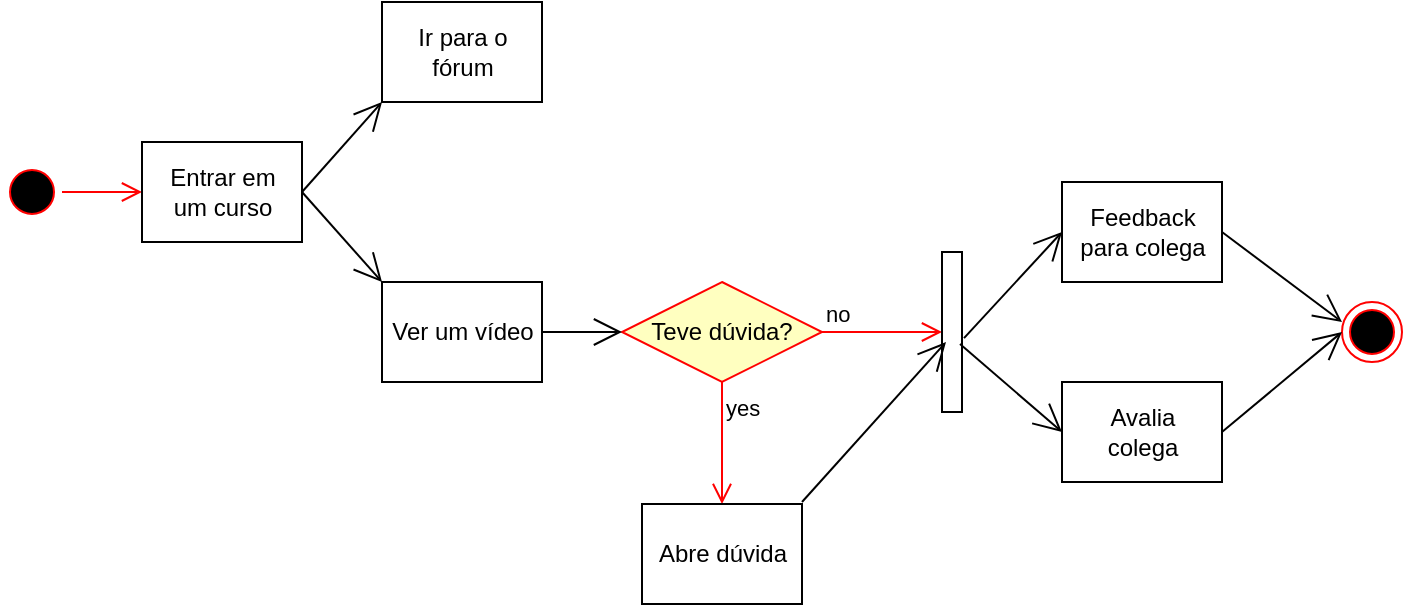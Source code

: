 <mxfile version="14.5.6" type="google"><diagram id="l2V8KIXQ741KezegIPOp" name="Page-1"><mxGraphModel dx="868" dy="482" grid="1" gridSize="10" guides="1" tooltips="1" connect="1" arrows="1" fold="1" page="1" pageScale="1" pageWidth="827" pageHeight="1169" math="0" shadow="0"><root><mxCell id="0"/><mxCell id="1" parent="0"/><mxCell id="jcMoDDYQFj-D1BZhovll-1" value="" style="ellipse;html=1;shape=startState;fillColor=#000000;strokeColor=#ff0000;" vertex="1" parent="1"><mxGeometry x="10" y="90" width="30" height="30" as="geometry"/></mxCell><mxCell id="jcMoDDYQFj-D1BZhovll-2" value="" style="edgeStyle=orthogonalEdgeStyle;html=1;verticalAlign=bottom;endArrow=open;endSize=8;strokeColor=#ff0000;entryX=0;entryY=0.5;entryDx=0;entryDy=0;" edge="1" source="jcMoDDYQFj-D1BZhovll-1" parent="1" target="jcMoDDYQFj-D1BZhovll-3"><mxGeometry relative="1" as="geometry"><mxPoint x="100" y="55" as="targetPoint"/></mxGeometry></mxCell><mxCell id="jcMoDDYQFj-D1BZhovll-3" value="Entrar em&lt;br&gt;um&amp;nbsp;curso" style="html=1;" vertex="1" parent="1"><mxGeometry x="80" y="80" width="80" height="50" as="geometry"/></mxCell><mxCell id="jcMoDDYQFj-D1BZhovll-4" value="Ir para o&lt;br&gt;fórum" style="html=1;" vertex="1" parent="1"><mxGeometry x="200" y="10" width="80" height="50" as="geometry"/></mxCell><mxCell id="jcMoDDYQFj-D1BZhovll-5" value="Ver um vídeo" style="html=1;" vertex="1" parent="1"><mxGeometry x="200" y="150" width="80" height="50" as="geometry"/></mxCell><mxCell id="jcMoDDYQFj-D1BZhovll-6" value="Teve dúvida?" style="rhombus;whiteSpace=wrap;html=1;fillColor=#ffffc0;strokeColor=#ff0000;" vertex="1" parent="1"><mxGeometry x="320" y="150" width="100" height="50" as="geometry"/></mxCell><mxCell id="jcMoDDYQFj-D1BZhovll-7" value="no" style="edgeStyle=orthogonalEdgeStyle;html=1;align=left;verticalAlign=bottom;endArrow=open;endSize=8;strokeColor=#ff0000;" edge="1" source="jcMoDDYQFj-D1BZhovll-6" parent="1" target="jcMoDDYQFj-D1BZhovll-13"><mxGeometry x="-1" relative="1" as="geometry"><mxPoint x="515" y="174" as="targetPoint"/></mxGeometry></mxCell><mxCell id="jcMoDDYQFj-D1BZhovll-8" value="yes" style="edgeStyle=orthogonalEdgeStyle;html=1;align=left;verticalAlign=top;endArrow=open;endSize=8;strokeColor=#ff0000;entryX=0.5;entryY=0;entryDx=0;entryDy=0;entryPerimeter=0;" edge="1" source="jcMoDDYQFj-D1BZhovll-6" parent="1" target="jcMoDDYQFj-D1BZhovll-12"><mxGeometry x="-1" relative="1" as="geometry"><mxPoint x="360" y="260" as="targetPoint"/></mxGeometry></mxCell><mxCell id="jcMoDDYQFj-D1BZhovll-9" value="" style="endArrow=open;endFill=1;endSize=12;html=1;exitX=1;exitY=0.5;exitDx=0;exitDy=0;entryX=0;entryY=1;entryDx=0;entryDy=0;" edge="1" parent="1" source="jcMoDDYQFj-D1BZhovll-3" target="jcMoDDYQFj-D1BZhovll-4"><mxGeometry width="160" relative="1" as="geometry"><mxPoint x="100" y="220" as="sourcePoint"/><mxPoint x="260" y="220" as="targetPoint"/></mxGeometry></mxCell><mxCell id="jcMoDDYQFj-D1BZhovll-10" value="" style="endArrow=open;endFill=1;endSize=12;html=1;exitX=1;exitY=0.5;exitDx=0;exitDy=0;" edge="1" parent="1" source="jcMoDDYQFj-D1BZhovll-3"><mxGeometry width="160" relative="1" as="geometry"><mxPoint x="110" y="240" as="sourcePoint"/><mxPoint x="200" y="150" as="targetPoint"/></mxGeometry></mxCell><mxCell id="jcMoDDYQFj-D1BZhovll-11" value="" style="endArrow=open;endFill=1;endSize=12;html=1;exitX=1;exitY=0.5;exitDx=0;exitDy=0;entryX=0;entryY=0.5;entryDx=0;entryDy=0;" edge="1" parent="1" source="jcMoDDYQFj-D1BZhovll-5" target="jcMoDDYQFj-D1BZhovll-6"><mxGeometry width="160" relative="1" as="geometry"><mxPoint x="330" y="240" as="sourcePoint"/><mxPoint x="490" y="240" as="targetPoint"/></mxGeometry></mxCell><mxCell id="jcMoDDYQFj-D1BZhovll-12" value="Abre dúvida" style="html=1;" vertex="1" parent="1"><mxGeometry x="330" y="261" width="80" height="50" as="geometry"/></mxCell><mxCell id="jcMoDDYQFj-D1BZhovll-13" value="" style="html=1;points=[];perimeter=orthogonalPerimeter;" vertex="1" parent="1"><mxGeometry x="480" y="135" width="10" height="80" as="geometry"/></mxCell><mxCell id="jcMoDDYQFj-D1BZhovll-15" value="" style="endArrow=open;endFill=1;endSize=12;html=1;entryX=0.2;entryY=0.563;entryDx=0;entryDy=0;entryPerimeter=0;" edge="1" parent="1" target="jcMoDDYQFj-D1BZhovll-13"><mxGeometry width="160" relative="1" as="geometry"><mxPoint x="410" y="260" as="sourcePoint"/><mxPoint x="490" y="240" as="targetPoint"/></mxGeometry></mxCell><mxCell id="jcMoDDYQFj-D1BZhovll-16" value="Feedback&lt;br&gt;para colega" style="html=1;" vertex="1" parent="1"><mxGeometry x="540" y="100" width="80" height="50" as="geometry"/></mxCell><mxCell id="jcMoDDYQFj-D1BZhovll-17" value="Avalia&lt;br&gt;colega" style="html=1;" vertex="1" parent="1"><mxGeometry x="540" y="200" width="80" height="50" as="geometry"/></mxCell><mxCell id="jcMoDDYQFj-D1BZhovll-18" value="" style="endArrow=open;endFill=1;endSize=12;html=1;entryX=0;entryY=0.5;entryDx=0;entryDy=0;exitX=1.1;exitY=0.538;exitDx=0;exitDy=0;exitPerimeter=0;" edge="1" parent="1" source="jcMoDDYQFj-D1BZhovll-13" target="jcMoDDYQFj-D1BZhovll-16"><mxGeometry width="160" relative="1" as="geometry"><mxPoint x="330" y="240" as="sourcePoint"/><mxPoint x="490" y="240" as="targetPoint"/></mxGeometry></mxCell><mxCell id="jcMoDDYQFj-D1BZhovll-19" value="" style="endArrow=open;endFill=1;endSize=12;html=1;entryX=0;entryY=0.5;entryDx=0;entryDy=0;exitX=0.9;exitY=0.575;exitDx=0;exitDy=0;exitPerimeter=0;" edge="1" parent="1" source="jcMoDDYQFj-D1BZhovll-13" target="jcMoDDYQFj-D1BZhovll-17"><mxGeometry width="160" relative="1" as="geometry"><mxPoint x="330" y="240" as="sourcePoint"/><mxPoint x="490" y="240" as="targetPoint"/></mxGeometry></mxCell><mxCell id="jcMoDDYQFj-D1BZhovll-20" value="" style="ellipse;html=1;shape=endState;fillColor=#000000;strokeColor=#ff0000;" vertex="1" parent="1"><mxGeometry x="680" y="160" width="30" height="30" as="geometry"/></mxCell><mxCell id="jcMoDDYQFj-D1BZhovll-21" value="" style="endArrow=open;endFill=1;endSize=12;html=1;entryX=0;entryY=0.5;entryDx=0;entryDy=0;exitX=1;exitY=0.5;exitDx=0;exitDy=0;" edge="1" parent="1" source="jcMoDDYQFj-D1BZhovll-17" target="jcMoDDYQFj-D1BZhovll-20"><mxGeometry width="160" relative="1" as="geometry"><mxPoint x="330" y="240" as="sourcePoint"/><mxPoint x="490" y="240" as="targetPoint"/></mxGeometry></mxCell><mxCell id="jcMoDDYQFj-D1BZhovll-22" value="" style="endArrow=open;endFill=1;endSize=12;html=1;exitX=1;exitY=0.5;exitDx=0;exitDy=0;" edge="1" parent="1" source="jcMoDDYQFj-D1BZhovll-16"><mxGeometry width="160" relative="1" as="geometry"><mxPoint x="330" y="240" as="sourcePoint"/><mxPoint x="680" y="170" as="targetPoint"/></mxGeometry></mxCell></root></mxGraphModel></diagram></mxfile>